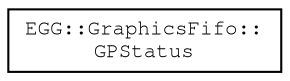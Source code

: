 digraph "Graphical Class Hierarchy"
{
 // LATEX_PDF_SIZE
  edge [fontname="FreeMono",fontsize="10",labelfontname="FreeMono",labelfontsize="10"];
  node [fontname="FreeMono",fontsize="10",shape=record];
  rankdir="LR";
  Node0 [label="EGG::GraphicsFifo::\lGPStatus",height=0.2,width=0.4,color="black", fillcolor="white", style="filled",URL="$class_e_g_g_1_1_graphics_fifo.html#struct_e_g_g_1_1_graphics_fifo_1_1_g_p_status",tooltip="Holds the state of the Graphics Processor at any given moment."];
}

